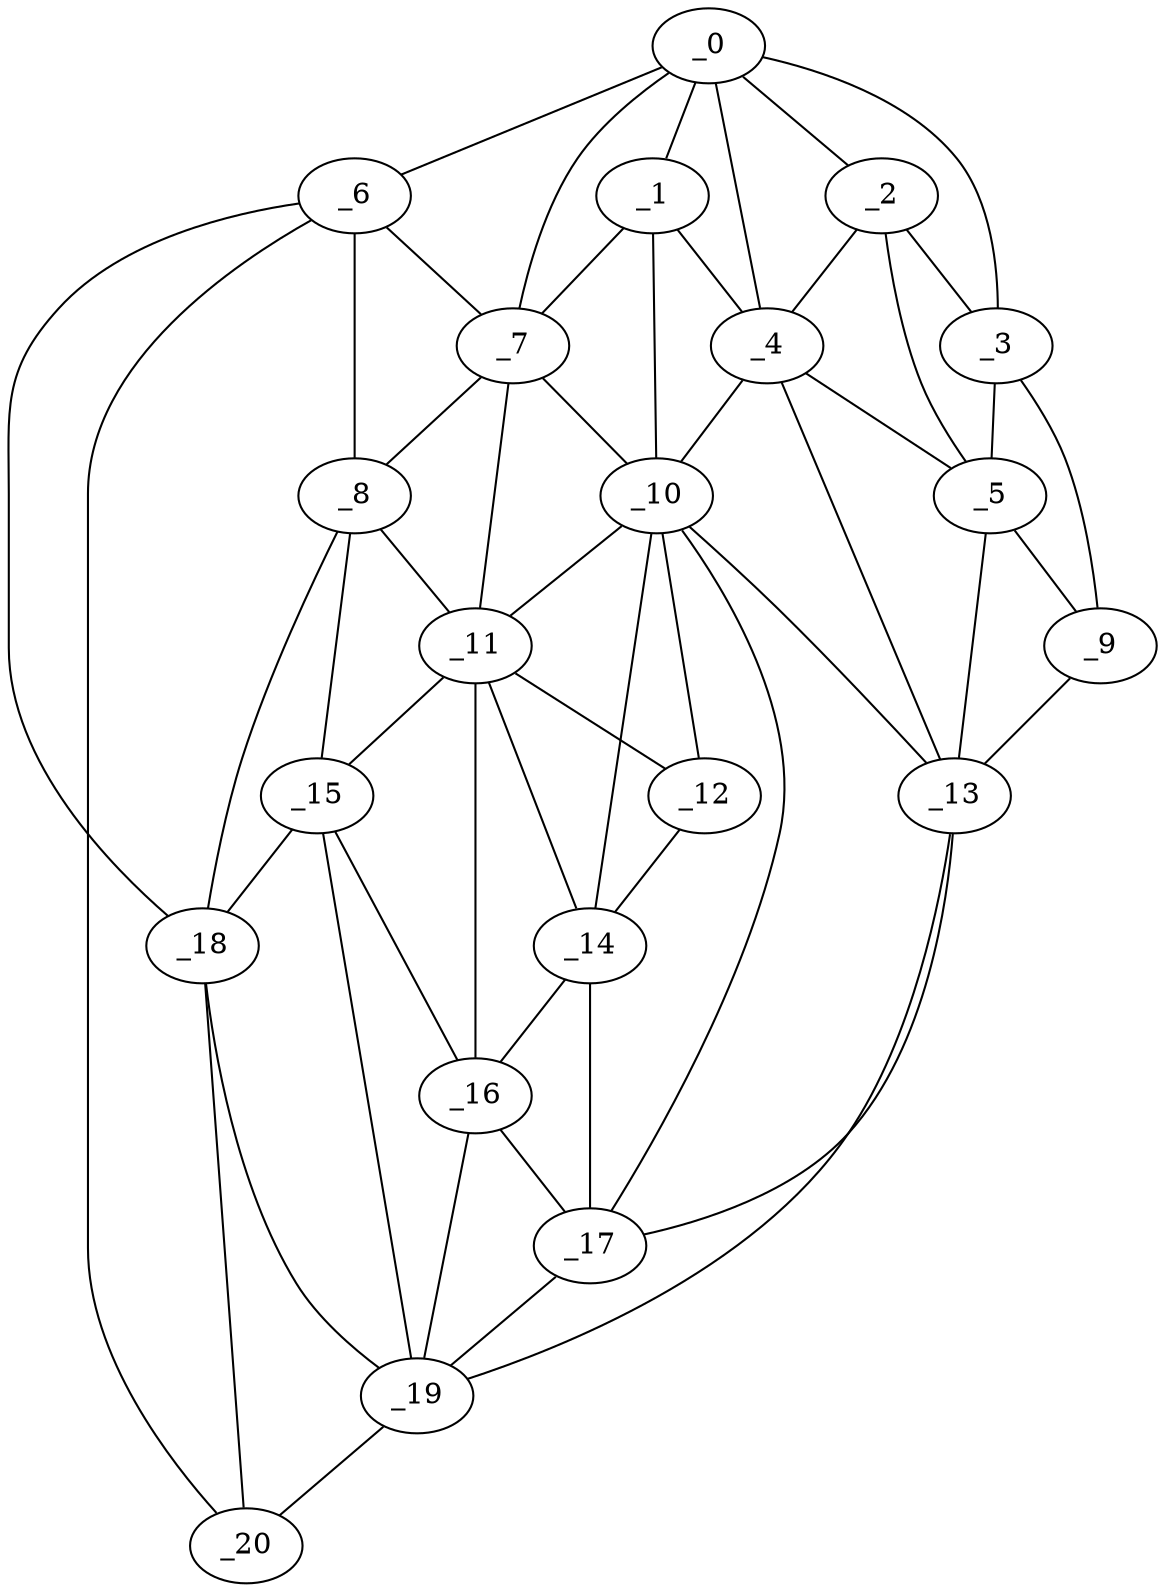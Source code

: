 graph "obj68__80.gxl" {
	_0	 [x=26,
		y=52];
	_1	 [x=32,
		y=56];
	_0 -- _1	 [valence=2];
	_2	 [x=33,
		y=27];
	_0 -- _2	 [valence=1];
	_3	 [x=35,
		y=5];
	_0 -- _3	 [valence=1];
	_4	 [x=43,
		y=49];
	_0 -- _4	 [valence=2];
	_6	 [x=53,
		y=126];
	_0 -- _6	 [valence=1];
	_7	 [x=56,
		y=112];
	_0 -- _7	 [valence=2];
	_1 -- _4	 [valence=2];
	_1 -- _7	 [valence=2];
	_10	 [x=65,
		y=78];
	_1 -- _10	 [valence=2];
	_2 -- _3	 [valence=2];
	_2 -- _4	 [valence=2];
	_5	 [x=44,
		y=30];
	_2 -- _5	 [valence=1];
	_3 -- _5	 [valence=1];
	_9	 [x=65,
		y=3];
	_3 -- _9	 [valence=1];
	_4 -- _5	 [valence=1];
	_4 -- _10	 [valence=1];
	_13	 [x=75,
		y=29];
	_4 -- _13	 [valence=2];
	_5 -- _9	 [valence=2];
	_5 -- _13	 [valence=2];
	_6 -- _7	 [valence=2];
	_8	 [x=61,
		y=122];
	_6 -- _8	 [valence=2];
	_18	 [x=94,
		y=119];
	_6 -- _18	 [valence=2];
	_20	 [x=107,
		y=122];
	_6 -- _20	 [valence=1];
	_7 -- _8	 [valence=2];
	_7 -- _10	 [valence=2];
	_11	 [x=68,
		y=98];
	_7 -- _11	 [valence=2];
	_8 -- _11	 [valence=2];
	_15	 [x=89,
		y=107];
	_8 -- _15	 [valence=1];
	_8 -- _18	 [valence=2];
	_9 -- _13	 [valence=1];
	_10 -- _11	 [valence=1];
	_12	 [x=69,
		y=86];
	_10 -- _12	 [valence=2];
	_10 -- _13	 [valence=2];
	_14	 [x=86,
		y=84];
	_10 -- _14	 [valence=1];
	_17	 [x=91,
		y=74];
	_10 -- _17	 [valence=1];
	_11 -- _12	 [valence=1];
	_11 -- _14	 [valence=2];
	_11 -- _15	 [valence=1];
	_16	 [x=90,
		y=97];
	_11 -- _16	 [valence=2];
	_12 -- _14	 [valence=2];
	_13 -- _17	 [valence=1];
	_19	 [x=106,
		y=113];
	_13 -- _19	 [valence=1];
	_14 -- _16	 [valence=2];
	_14 -- _17	 [valence=2];
	_15 -- _16	 [valence=2];
	_15 -- _18	 [valence=2];
	_15 -- _19	 [valence=1];
	_16 -- _17	 [valence=1];
	_16 -- _19	 [valence=2];
	_17 -- _19	 [valence=2];
	_18 -- _19	 [valence=1];
	_18 -- _20	 [valence=2];
	_19 -- _20	 [valence=1];
}
